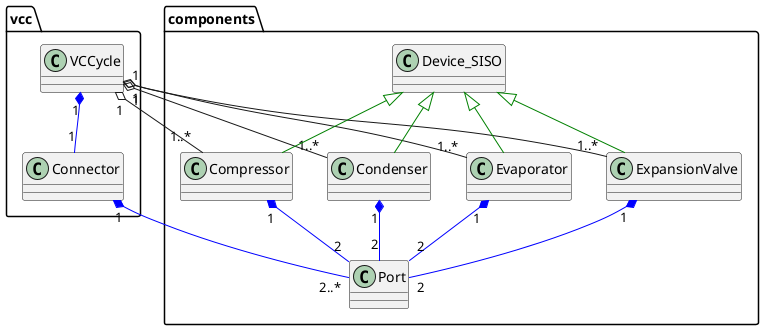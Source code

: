 @startuml
vcc.VCCycle "1" *-[#blue]- "1" vcc.Connector 
vcc.VCCycle "1" o-- "1..*" components.Compressor 
vcc.VCCycle "1" o-- "1..*" components.Condenser
vcc.VCCycle "1" o-- "1..*" components.Evaporator
vcc.VCCycle "1" o-- "1..*" components.ExpansionValve

vcc.Connector "1" *-[#blue]- "2..*" components.Port
components.Compressor "1" *-[#blue]- "2" components.Port
components.ExpansionValve "1" *-[#blue]- "2" components.Port
components.Evaporator "1" *-[#blue]- "2" components.Port
components.Condenser "1" *-[#blue]- "2" components.Port

components.Device_SISO   <|-[#green]- components.Compressor
components.Device_SISO <|-[#green]-   components.Condenser
components.Device_SISO  <|-[#green]-  components.Evaporator
components.Device_SISO <|-[#green]-   components.ExpansionValve
@enduml
